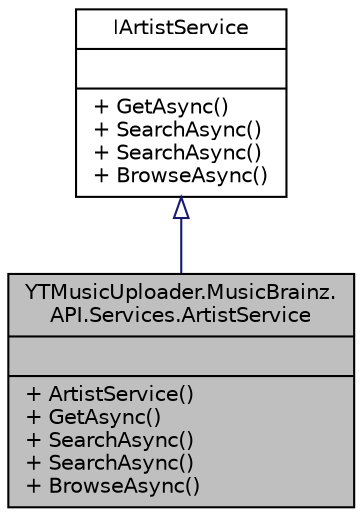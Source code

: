 digraph "YTMusicUploader.MusicBrainz.API.Services.ArtistService"
{
 // LATEX_PDF_SIZE
  edge [fontname="Helvetica",fontsize="10",labelfontname="Helvetica",labelfontsize="10"];
  node [fontname="Helvetica",fontsize="10",shape=record];
  Node1 [label="{YTMusicUploader.MusicBrainz.\lAPI.Services.ArtistService\n||+ ArtistService()\l+ GetAsync()\l+ SearchAsync()\l+ SearchAsync()\l+ BrowseAsync()\l}",height=0.2,width=0.4,color="black", fillcolor="grey75", style="filled", fontcolor="black",tooltip=" "];
  Node2 -> Node1 [dir="back",color="midnightblue",fontsize="10",style="solid",arrowtail="onormal",fontname="Helvetica"];
  Node2 [label="{IArtistService\n||+ GetAsync()\l+ SearchAsync()\l+ SearchAsync()\l+ BrowseAsync()\l}",height=0.2,width=0.4,color="black", fillcolor="white", style="filled",URL="$dd/d62/interface_y_t_music_uploader_1_1_music_brainz_1_1_a_p_i_1_1_services_1_1_i_artist_service.html",tooltip="Interface defining the artist service."];
}
